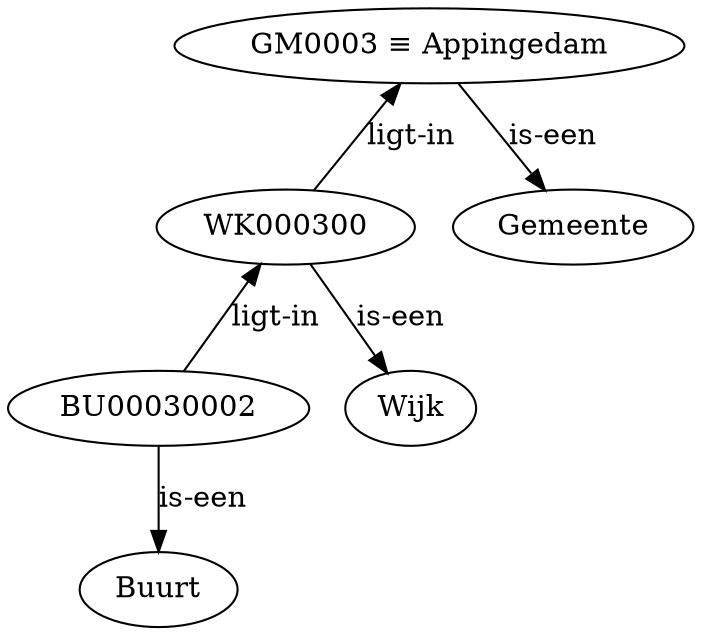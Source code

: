 digraph buurtcode {
  iBuurt [label="BU00030002"];
  iGemeente [label="GM0003 ≡ Appingedam"];
  iWijk [label="WK000300"];
  cBuurt [label="Buurt"];
  cGemeente [label="Gemeente"];
  cWijk [label="Wijk"];

  iBuurt -> cBuurt [label="is-een"];
  iGemeente -> iWijk [dir="back",label="ligt-in"];
  iGemeente -> cGemeente [label="is-een"];
  iWijk -> iBuurt [dir="back",label="ligt-in"];
  iWijk -> cWijk [label="is-een"];
}
